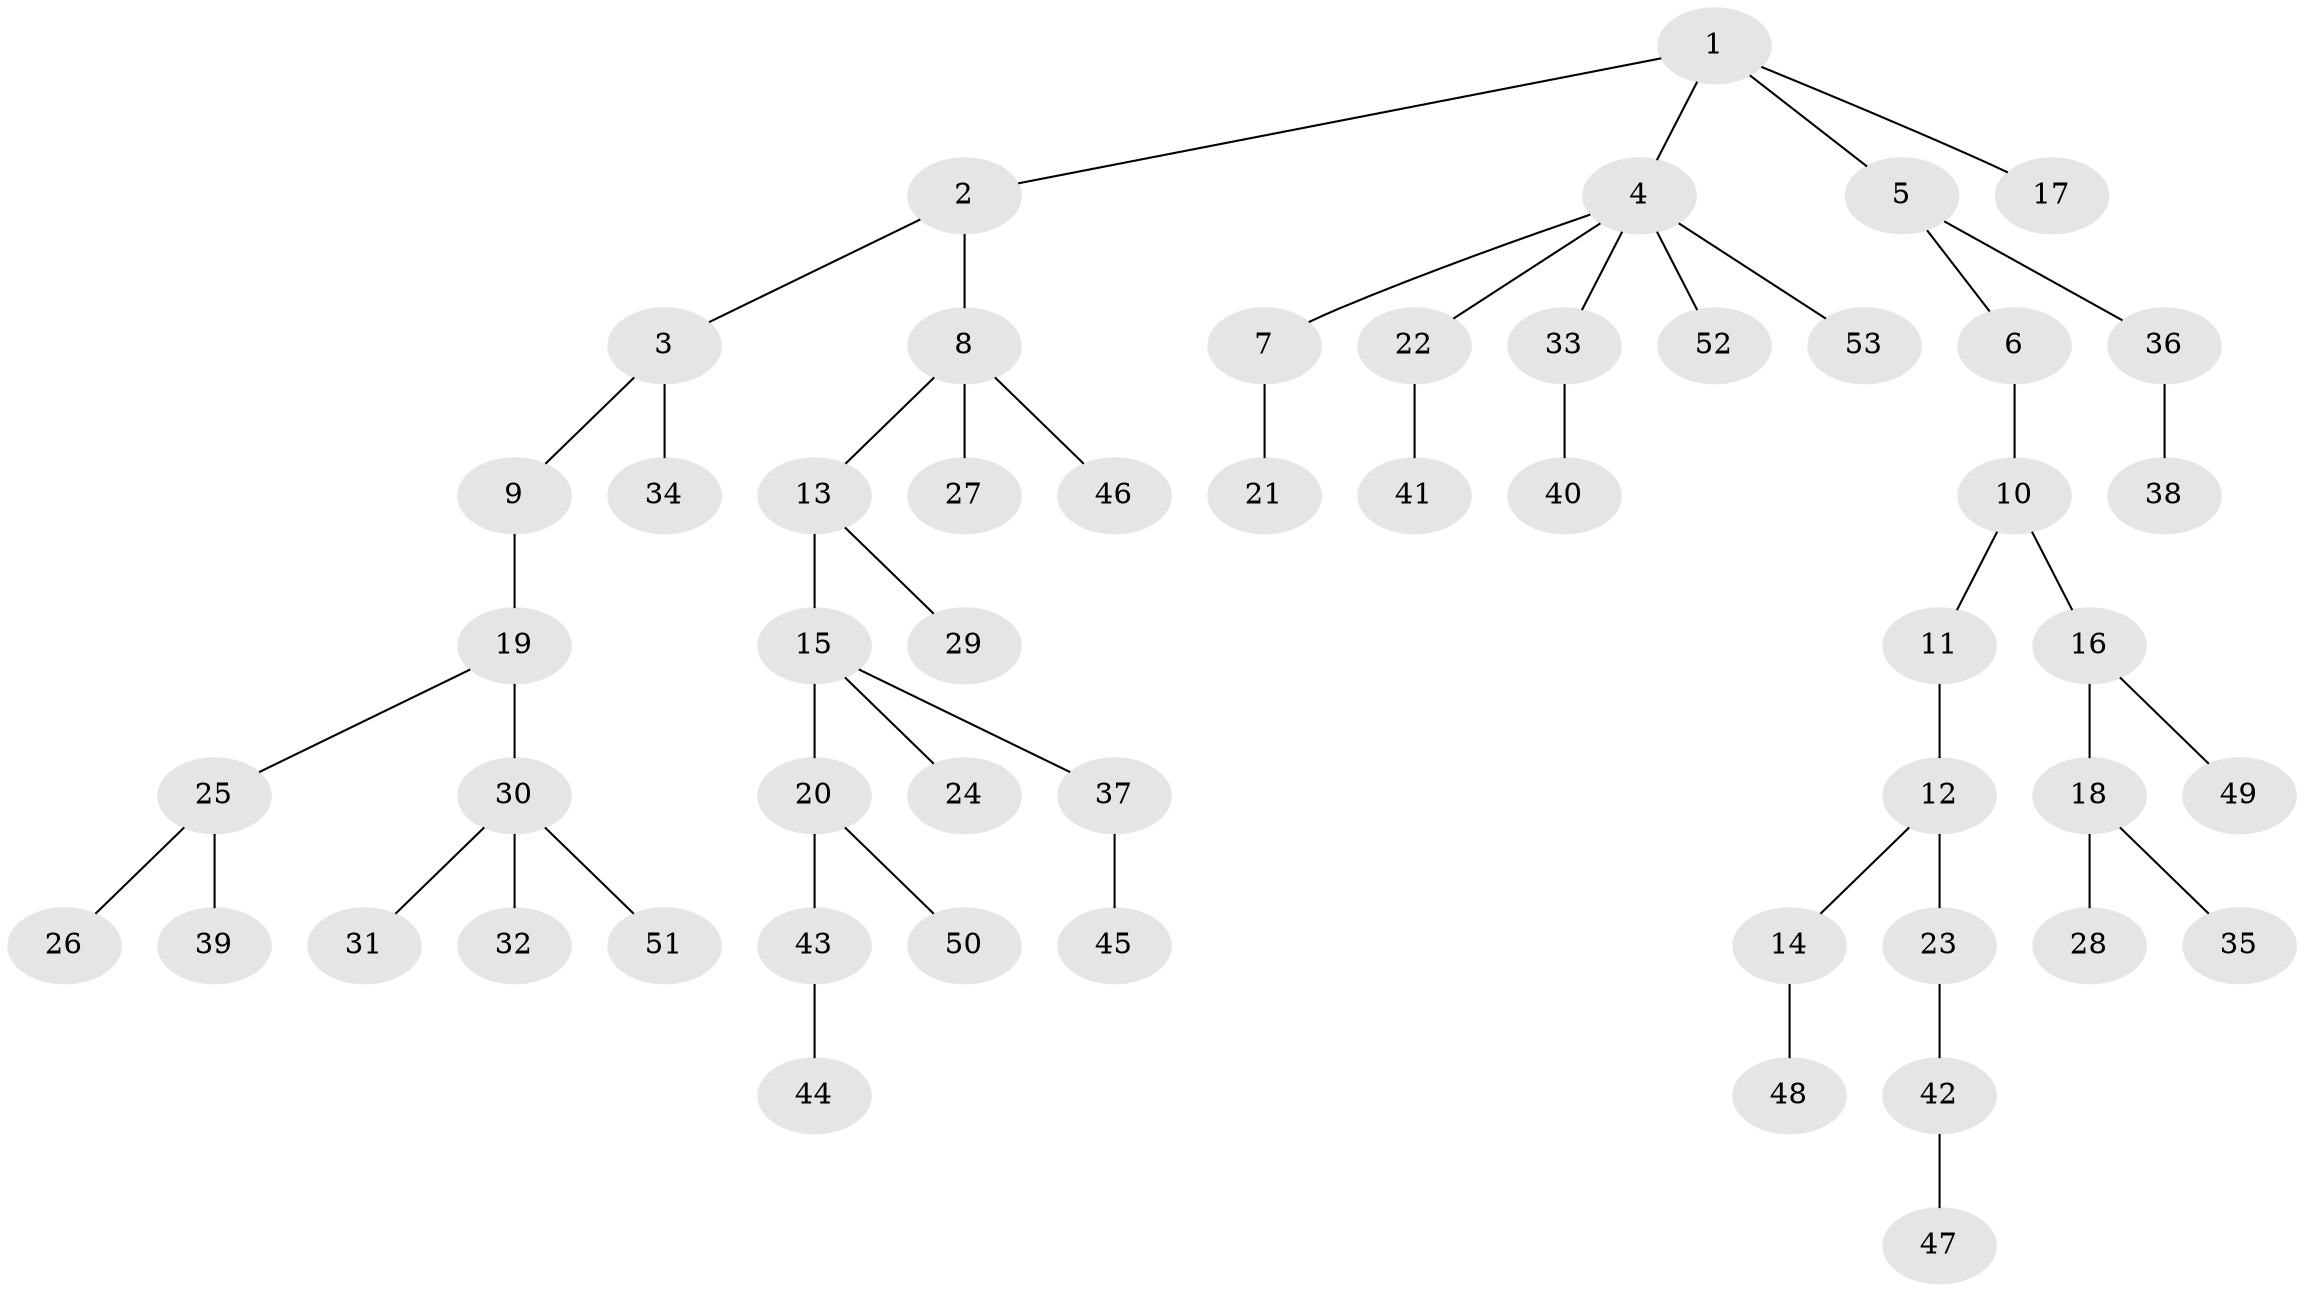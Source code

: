 // coarse degree distribution, {5: 0.09090909090909091, 3: 0.18181818181818182, 1: 0.5757575757575758, 4: 0.030303030303030304, 2: 0.12121212121212122}
// Generated by graph-tools (version 1.1) at 2025/52/02/27/25 19:52:10]
// undirected, 53 vertices, 52 edges
graph export_dot {
graph [start="1"]
  node [color=gray90,style=filled];
  1;
  2;
  3;
  4;
  5;
  6;
  7;
  8;
  9;
  10;
  11;
  12;
  13;
  14;
  15;
  16;
  17;
  18;
  19;
  20;
  21;
  22;
  23;
  24;
  25;
  26;
  27;
  28;
  29;
  30;
  31;
  32;
  33;
  34;
  35;
  36;
  37;
  38;
  39;
  40;
  41;
  42;
  43;
  44;
  45;
  46;
  47;
  48;
  49;
  50;
  51;
  52;
  53;
  1 -- 2;
  1 -- 4;
  1 -- 5;
  1 -- 17;
  2 -- 3;
  2 -- 8;
  3 -- 9;
  3 -- 34;
  4 -- 7;
  4 -- 22;
  4 -- 33;
  4 -- 52;
  4 -- 53;
  5 -- 6;
  5 -- 36;
  6 -- 10;
  7 -- 21;
  8 -- 13;
  8 -- 27;
  8 -- 46;
  9 -- 19;
  10 -- 11;
  10 -- 16;
  11 -- 12;
  12 -- 14;
  12 -- 23;
  13 -- 15;
  13 -- 29;
  14 -- 48;
  15 -- 20;
  15 -- 24;
  15 -- 37;
  16 -- 18;
  16 -- 49;
  18 -- 28;
  18 -- 35;
  19 -- 25;
  19 -- 30;
  20 -- 43;
  20 -- 50;
  22 -- 41;
  23 -- 42;
  25 -- 26;
  25 -- 39;
  30 -- 31;
  30 -- 32;
  30 -- 51;
  33 -- 40;
  36 -- 38;
  37 -- 45;
  42 -- 47;
  43 -- 44;
}
